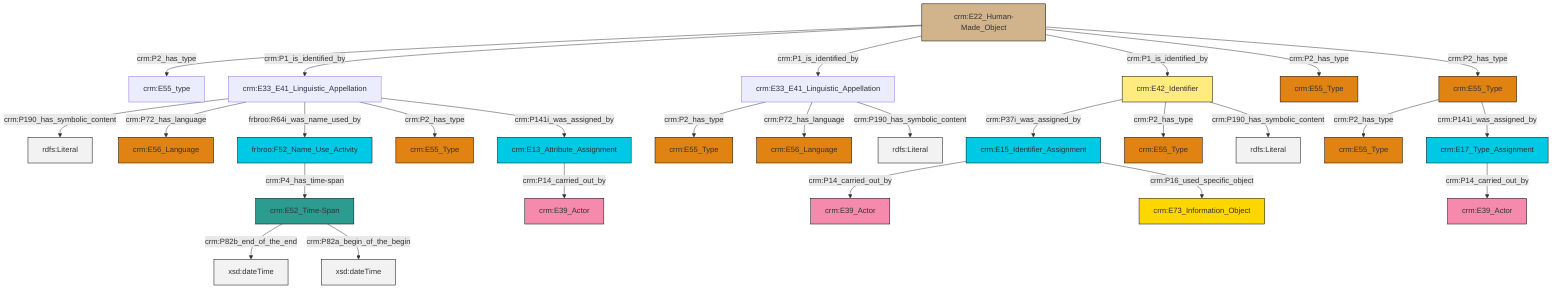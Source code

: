 graph TD
classDef Literal fill:#f2f2f2,stroke:#000000;
classDef CRM_Entity fill:#FFFFFF,stroke:#000000;
classDef Temporal_Entity fill:#00C9E6, stroke:#000000;
classDef Type fill:#E18312, stroke:#000000;
classDef Time-Span fill:#2C9C91, stroke:#000000;
classDef Appellation fill:#FFEB7F, stroke:#000000;
classDef Place fill:#008836, stroke:#000000;
classDef Persistent_Item fill:#B266B2, stroke:#000000;
classDef Conceptual_Object fill:#FFD700, stroke:#000000;
classDef Physical_Thing fill:#D2B48C, stroke:#000000;
classDef Actor fill:#f58aad, stroke:#000000;
classDef PC_Classes fill:#4ce600, stroke:#000000;
classDef Multi fill:#cccccc,stroke:#000000;

0["crm:E17_Type_Assignment"]:::Temporal_Entity -->|crm:P14_carried_out_by| 1["crm:E39_Actor"]:::Actor
2["crm:E33_E41_Linguistic_Appellation"]:::Default -->|crm:P190_has_symbolic_content| 3[rdfs:Literal]:::Literal
8["crm:E15_Identifier_Assignment"]:::Temporal_Entity -->|crm:P14_carried_out_by| 9["crm:E39_Actor"]:::Actor
10["crm:E33_E41_Linguistic_Appellation"]:::Default -->|crm:P2_has_type| 11["crm:E55_Type"]:::Type
10["crm:E33_E41_Linguistic_Appellation"]:::Default -->|crm:P72_has_language| 14["crm:E56_Language"]:::Type
8["crm:E15_Identifier_Assignment"]:::Temporal_Entity -->|crm:P16_used_specific_object| 19["crm:E73_Information_Object"]:::Conceptual_Object
20["crm:E55_Type"]:::Type -->|crm:P2_has_type| 21["crm:E55_Type"]:::Type
4["crm:E22_Human-Made_Object"]:::Physical_Thing -->|crm:P2_has_type| 22["crm:E55_type"]:::Default
4["crm:E22_Human-Made_Object"]:::Physical_Thing -->|crm:P1_is_identified_by| 2["crm:E33_E41_Linguistic_Appellation"]:::Default
23["crm:E42_Identifier"]:::Appellation -->|crm:P37i_was_assigned_by| 8["crm:E15_Identifier_Assignment"]:::Temporal_Entity
10["crm:E33_E41_Linguistic_Appellation"]:::Default -->|crm:P190_has_symbolic_content| 24[rdfs:Literal]:::Literal
2["crm:E33_E41_Linguistic_Appellation"]:::Default -->|crm:P72_has_language| 6["crm:E56_Language"]:::Type
23["crm:E42_Identifier"]:::Appellation -->|crm:P2_has_type| 25["crm:E55_Type"]:::Type
23["crm:E42_Identifier"]:::Appellation -->|crm:P190_has_symbolic_content| 29[rdfs:Literal]:::Literal
2["crm:E33_E41_Linguistic_Appellation"]:::Default -->|frbroo:R64i_was_name_used_by| 26["frbroo:F52_Name_Use_Activity"]:::Temporal_Entity
20["crm:E55_Type"]:::Type -->|crm:P141i_was_assigned_by| 0["crm:E17_Type_Assignment"]:::Temporal_Entity
15["crm:E52_Time-Span"]:::Time-Span -->|crm:P82b_end_of_the_end| 40[xsd:dateTime]:::Literal
4["crm:E22_Human-Made_Object"]:::Physical_Thing -->|crm:P1_is_identified_by| 10["crm:E33_E41_Linguistic_Appellation"]:::Default
4["crm:E22_Human-Made_Object"]:::Physical_Thing -->|crm:P1_is_identified_by| 23["crm:E42_Identifier"]:::Appellation
4["crm:E22_Human-Made_Object"]:::Physical_Thing -->|crm:P2_has_type| 35["crm:E55_Type"]:::Type
2["crm:E33_E41_Linguistic_Appellation"]:::Default -->|crm:P2_has_type| 33["crm:E55_Type"]:::Type
41["crm:E13_Attribute_Assignment"]:::Temporal_Entity -->|crm:P14_carried_out_by| 17["crm:E39_Actor"]:::Actor
26["frbroo:F52_Name_Use_Activity"]:::Temporal_Entity -->|crm:P4_has_time-span| 15["crm:E52_Time-Span"]:::Time-Span
4["crm:E22_Human-Made_Object"]:::Physical_Thing -->|crm:P2_has_type| 20["crm:E55_Type"]:::Type
15["crm:E52_Time-Span"]:::Time-Span -->|crm:P82a_begin_of_the_begin| 50[xsd:dateTime]:::Literal
2["crm:E33_E41_Linguistic_Appellation"]:::Default -->|crm:P141i_was_assigned_by| 41["crm:E13_Attribute_Assignment"]:::Temporal_Entity